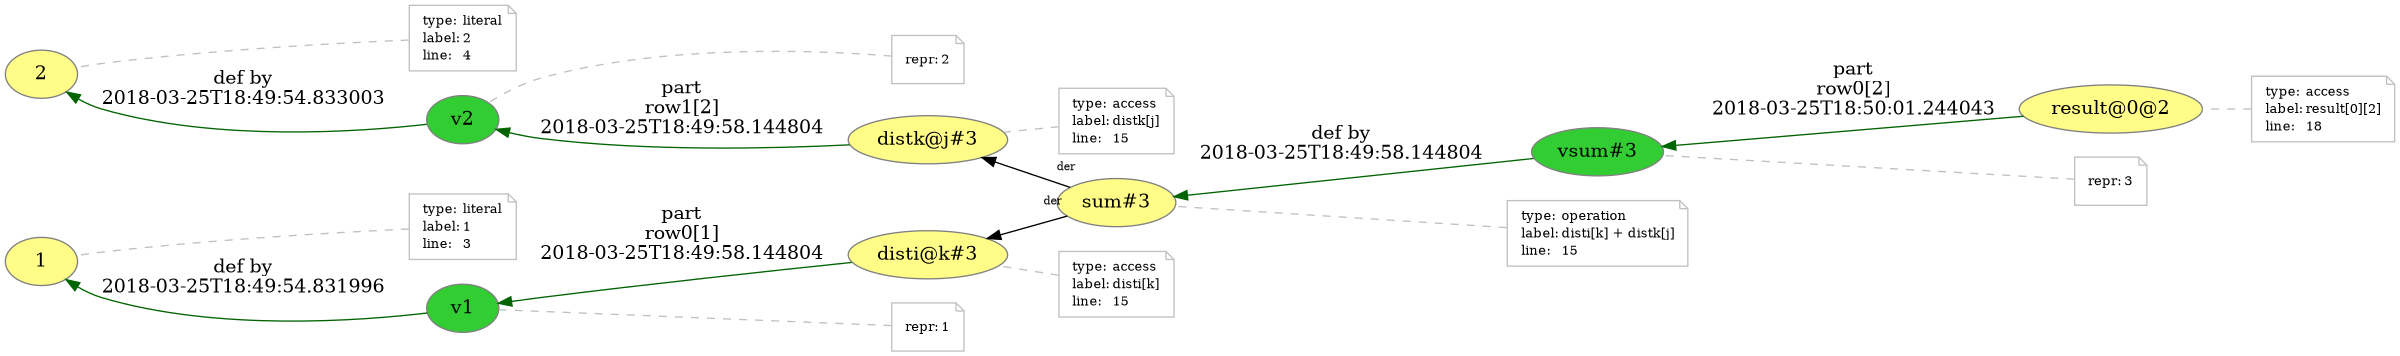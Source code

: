 digraph "PROV" { size="16,12"; rankdir="RL";
"http://example.org/v2" [fillcolor="#32CD32",color="#808080",style="filled",label="v2",URL="http://example.org/v2"]
"http://example.org/v2-attrs" [color="gray",shape="note",fontsize="10",fontcolor="black",label=<<TABLE cellpadding="0" border="0">
	<TR>
	    <TD align="left">repr:</TD>
	    <TD align="left">2</TD>
	</TR>
</TABLE>>]
"http://example.org/v2-attrs" -> "http://example.org/v2" [color="gray",style="dashed",arrowhead="none"]
"http://example.org/vsum#3" -> "http://example.org/sum#3" [fontsize="14",labeldistance="1.5",color="darkgreen",labelangle="60.0",rotation="20",label="def by
2018-03-25T18:49:58.144804"]
"http://example.org/sum#3" [fillcolor="#FFFC87",color="#808080",style="filled",label="sum#3",URL="http://example.org/sum#3"]
"http://example.org/sum#3-attrs" [color="gray",shape="note",fontsize="10",fontcolor="black",label=<<TABLE cellpadding="0" border="0">
	<TR>
	    <TD align="left">type:</TD>
	    <TD align="left">operation</TD>
	</TR>
	<TR>
	    <TD align="left">label:</TD>
	    <TD align="left">disti[k] + distk[j]</TD>
	</TR>
	<TR>
	    <TD align="left">line:</TD>
	    <TD align="left">15</TD>
	</TR>
</TABLE>>]
"http://example.org/sum#3-attrs" -> "http://example.org/sum#3" [color="gray",style="dashed",arrowhead="none"]
"http://example.org/disti@k#3" [fillcolor="#FFFC87",color="#808080",style="filled",label="disti@k#3",URL="http://example.org/disti@k#3"]
"http://example.org/disti@k#3-attrs" [color="gray",shape="note",fontsize="10",fontcolor="black",label=<<TABLE cellpadding="0" border="0">
	<TR>
	    <TD align="left">type:</TD>
	    <TD align="left">access</TD>
	</TR>
	<TR>
	    <TD align="left">label:</TD>
	    <TD align="left">disti[k]</TD>
	</TR>
	<TR>
	    <TD align="left">line:</TD>
	    <TD align="left">15</TD>
	</TR>
</TABLE>>]
"http://example.org/disti@k#3-attrs" -> "http://example.org/disti@k#3" [color="gray",style="dashed",arrowhead="none"]
"http://example.org/2" [fillcolor="#FFFC87",color="#808080",style="filled",label="2",URL="http://example.org/2"]
"http://example.org/2-attrs" [color="gray",shape="note",fontsize="10",fontcolor="black",label=<<TABLE cellpadding="0" border="0">
	<TR>
	    <TD align="left">type:</TD>
	    <TD align="left">literal</TD>
	</TR>
	<TR>
	    <TD align="left">label:</TD>
	    <TD align="left">2</TD>
	</TR>
	<TR>
	    <TD align="left">line:</TD>
	    <TD align="left">4</TD>
	</TR>
</TABLE>>]
"http://example.org/2-attrs" -> "http://example.org/2" [color="gray",style="dashed",arrowhead="none"]
"http://example.org/result@0@2" [fillcolor="#FFFC87",color="#808080",style="filled",label="result@0@2",URL="http://example.org/result@0@2"]
"http://example.org/result@0@2-attrs" [color="gray",shape="note",fontsize="10",fontcolor="black",label=<<TABLE cellpadding="0" border="0">
	<TR>
	    <TD align="left">type:</TD>
	    <TD align="left">access</TD>
	</TR>
	<TR>
	    <TD align="left">label:</TD>
	    <TD align="left">result[0][2]</TD>
	</TR>
	<TR>
	    <TD align="left">line:</TD>
	    <TD align="left">18</TD>
	</TR>
</TABLE>>]
"http://example.org/result@0@2-attrs" -> "http://example.org/result@0@2" [color="gray",style="dashed",arrowhead="none"]
"http://example.org/sum#3" -> "http://example.org/distk@j#3" [labelfontsize="8",labeldistance="1.5",labelangle="60.0",rotation="20",taillabel="der"]
"http://example.org/v1" [fillcolor="#32CD32",color="#808080",style="filled",label="v1",URL="http://example.org/v1"]
"http://example.org/v1-attrs" [color="gray",shape="note",fontsize="10",fontcolor="black",label=<<TABLE cellpadding="0" border="0">
	<TR>
	    <TD align="left">repr:</TD>
	    <TD align="left">1</TD>
	</TR>
</TABLE>>]
"http://example.org/v1-attrs" -> "http://example.org/v1" [color="gray",style="dashed",arrowhead="none"]
"http://example.org/distk@j#3" -> "http://example.org/v2" [fontsize="14",labeldistance="1.5",color="darkgreen",labelangle="60.0",rotation="20",label="part
row1[2]
2018-03-25T18:49:58.144804"]
"http://example.org/disti@k#3" -> "http://example.org/v1" [fontsize="14",labeldistance="1.5",color="darkgreen",labelangle="60.0",rotation="20",label="part
row0[1]
2018-03-25T18:49:58.144804"]
"http://example.org/v1" -> "http://example.org/1" [fontsize="14",labeldistance="1.5",color="darkgreen",labelangle="60.0",rotation="20",label="def by
2018-03-25T18:49:54.831996"]
"http://example.org/1" [fillcolor="#FFFC87",color="#808080",style="filled",label="1",URL="http://example.org/1"]
"http://example.org/1-attrs" [color="gray",shape="note",fontsize="10",fontcolor="black",label=<<TABLE cellpadding="0" border="0">
	<TR>
	    <TD align="left">type:</TD>
	    <TD align="left">literal</TD>
	</TR>
	<TR>
	    <TD align="left">label:</TD>
	    <TD align="left">1</TD>
	</TR>
	<TR>
	    <TD align="left">line:</TD>
	    <TD align="left">3</TD>
	</TR>
</TABLE>>]
"http://example.org/1-attrs" -> "http://example.org/1" [color="gray",style="dashed",arrowhead="none"]
"http://example.org/v2" -> "http://example.org/2" [fontsize="14",labeldistance="1.5",color="darkgreen",labelangle="60.0",rotation="20",label="def by
2018-03-25T18:49:54.833003"]
"http://example.org/distk@j#3" [fillcolor="#FFFC87",color="#808080",style="filled",label="distk@j#3",URL="http://example.org/distk@j#3"]
"http://example.org/distk@j#3-attrs" [color="gray",shape="note",fontsize="10",fontcolor="black",label=<<TABLE cellpadding="0" border="0">
	<TR>
	    <TD align="left">type:</TD>
	    <TD align="left">access</TD>
	</TR>
	<TR>
	    <TD align="left">label:</TD>
	    <TD align="left">distk[j]</TD>
	</TR>
	<TR>
	    <TD align="left">line:</TD>
	    <TD align="left">15</TD>
	</TR>
</TABLE>>]
"http://example.org/distk@j#3-attrs" -> "http://example.org/distk@j#3" [color="gray",style="dashed",arrowhead="none"]
"http://example.org/vsum#3" [fillcolor="#32CD32",color="#808080",style="filled",label="vsum#3",URL="http://example.org/vsum#3"]
"http://example.org/vsum#3-attrs" [color="gray",shape="note",fontsize="10",fontcolor="black",label=<<TABLE cellpadding="0" border="0">
	<TR>
	    <TD align="left">repr:</TD>
	    <TD align="left">3</TD>
	</TR>
</TABLE>>]
"http://example.org/vsum#3-attrs" -> "http://example.org/vsum#3" [color="gray",style="dashed",arrowhead="none"]
"http://example.org/sum#3" -> "http://example.org/disti@k#3" [labelfontsize="8",labeldistance="1.5",labelangle="60.0",rotation="20",taillabel="der"]
"http://example.org/result@0@2" -> "http://example.org/vsum#3" [fontsize="14",labeldistance="1.5",color="darkgreen",labelangle="60.0",rotation="20",label="part
row0[2]
2018-03-25T18:50:01.244043"]
}